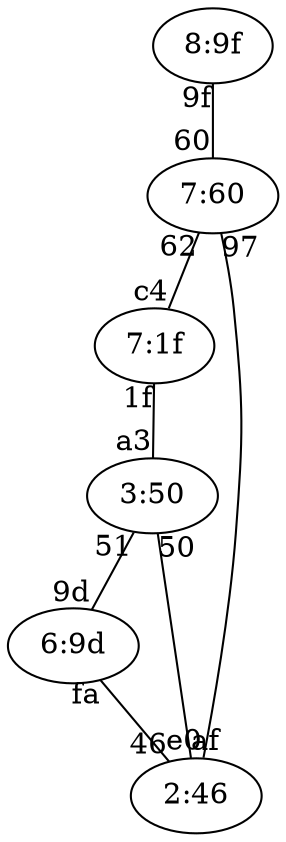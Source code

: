 graph{
	"8:9f" -- "7:60" [headlabel="60", taillabel="9f"]
	"7:60" -- "7:1f" [headlabel="c4", taillabel="62"]
	"7:1f" -- "3:50" [headlabel="a3", taillabel="1f"]
	"3:50" -- "6:9d" [headlabel="9d", taillabel="51"]
	"6:9d" -- "2:46" [headlabel="46", taillabel="fa"]
	"7:60" -- "2:46" [headlabel="e0", taillabel="97"]
	"3:50" -- "2:46" [headlabel="af", taillabel="50"]
}